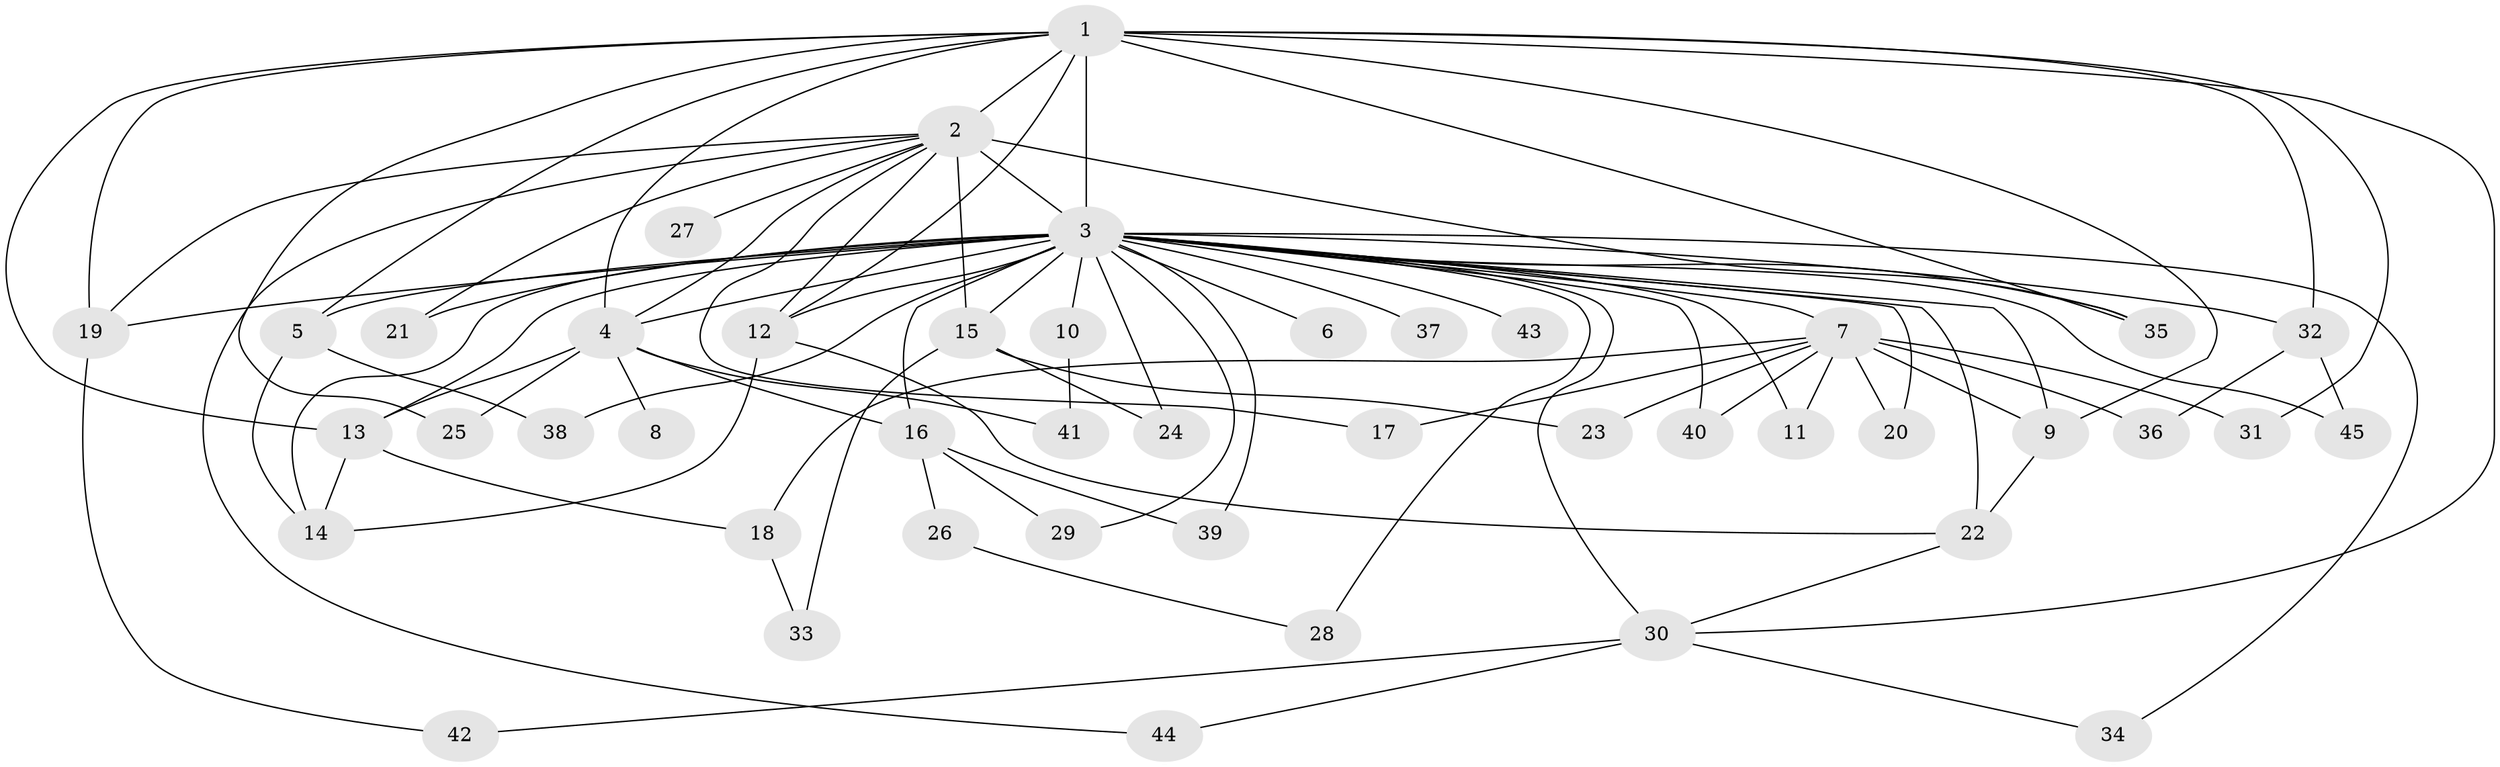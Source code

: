 // original degree distribution, {18: 0.027777777777777776, 19: 0.027777777777777776, 14: 0.027777777777777776, 11: 0.027777777777777776, 17: 0.027777777777777776, 16: 0.013888888888888888, 3: 0.19444444444444445, 2: 0.5138888888888888, 5: 0.05555555555555555, 4: 0.05555555555555555, 6: 0.027777777777777776}
// Generated by graph-tools (version 1.1) at 2025/49/03/04/25 22:49:20]
// undirected, 45 vertices, 89 edges
graph export_dot {
  node [color=gray90,style=filled];
  1;
  2;
  3;
  4;
  5;
  6;
  7;
  8;
  9;
  10;
  11;
  12;
  13;
  14;
  15;
  16;
  17;
  18;
  19;
  20;
  21;
  22;
  23;
  24;
  25;
  26;
  27;
  28;
  29;
  30;
  31;
  32;
  33;
  34;
  35;
  36;
  37;
  38;
  39;
  40;
  41;
  42;
  43;
  44;
  45;
  1 -- 2 [weight=4.0];
  1 -- 3 [weight=10.0];
  1 -- 4 [weight=3.0];
  1 -- 5 [weight=1.0];
  1 -- 9 [weight=1.0];
  1 -- 12 [weight=2.0];
  1 -- 13 [weight=1.0];
  1 -- 19 [weight=1.0];
  1 -- 25 [weight=1.0];
  1 -- 30 [weight=1.0];
  1 -- 31 [weight=1.0];
  1 -- 32 [weight=1.0];
  1 -- 35 [weight=1.0];
  2 -- 3 [weight=10.0];
  2 -- 4 [weight=2.0];
  2 -- 12 [weight=1.0];
  2 -- 15 [weight=1.0];
  2 -- 17 [weight=1.0];
  2 -- 19 [weight=2.0];
  2 -- 21 [weight=1.0];
  2 -- 27 [weight=1.0];
  2 -- 35 [weight=1.0];
  2 -- 44 [weight=1.0];
  3 -- 4 [weight=5.0];
  3 -- 5 [weight=2.0];
  3 -- 6 [weight=1.0];
  3 -- 7 [weight=2.0];
  3 -- 9 [weight=2.0];
  3 -- 10 [weight=1.0];
  3 -- 11 [weight=1.0];
  3 -- 12 [weight=1.0];
  3 -- 13 [weight=1.0];
  3 -- 14 [weight=1.0];
  3 -- 15 [weight=1.0];
  3 -- 16 [weight=1.0];
  3 -- 19 [weight=1.0];
  3 -- 20 [weight=1.0];
  3 -- 21 [weight=1.0];
  3 -- 22 [weight=4.0];
  3 -- 24 [weight=1.0];
  3 -- 28 [weight=1.0];
  3 -- 29 [weight=1.0];
  3 -- 30 [weight=1.0];
  3 -- 32 [weight=3.0];
  3 -- 34 [weight=1.0];
  3 -- 35 [weight=1.0];
  3 -- 37 [weight=2.0];
  3 -- 38 [weight=1.0];
  3 -- 39 [weight=1.0];
  3 -- 40 [weight=1.0];
  3 -- 43 [weight=2.0];
  3 -- 45 [weight=1.0];
  4 -- 8 [weight=1.0];
  4 -- 13 [weight=1.0];
  4 -- 16 [weight=1.0];
  4 -- 25 [weight=1.0];
  4 -- 41 [weight=1.0];
  5 -- 14 [weight=1.0];
  5 -- 38 [weight=1.0];
  7 -- 9 [weight=1.0];
  7 -- 11 [weight=1.0];
  7 -- 17 [weight=1.0];
  7 -- 18 [weight=1.0];
  7 -- 20 [weight=1.0];
  7 -- 23 [weight=1.0];
  7 -- 31 [weight=1.0];
  7 -- 36 [weight=1.0];
  7 -- 40 [weight=1.0];
  9 -- 22 [weight=1.0];
  10 -- 41 [weight=1.0];
  12 -- 14 [weight=1.0];
  12 -- 22 [weight=1.0];
  13 -- 14 [weight=1.0];
  13 -- 18 [weight=1.0];
  15 -- 23 [weight=1.0];
  15 -- 24 [weight=1.0];
  15 -- 33 [weight=1.0];
  16 -- 26 [weight=1.0];
  16 -- 29 [weight=1.0];
  16 -- 39 [weight=1.0];
  18 -- 33 [weight=1.0];
  19 -- 42 [weight=1.0];
  22 -- 30 [weight=1.0];
  26 -- 28 [weight=1.0];
  30 -- 34 [weight=1.0];
  30 -- 42 [weight=1.0];
  30 -- 44 [weight=1.0];
  32 -- 36 [weight=1.0];
  32 -- 45 [weight=1.0];
}
